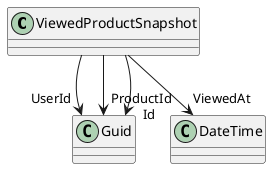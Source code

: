 @startuml
class ViewedProductSnapshot {
}
ViewedProductSnapshot --> "UserId" Guid
ViewedProductSnapshot --> "ProductId" Guid
ViewedProductSnapshot --> "Id" Guid
ViewedProductSnapshot --> "ViewedAt" DateTime
@enduml
